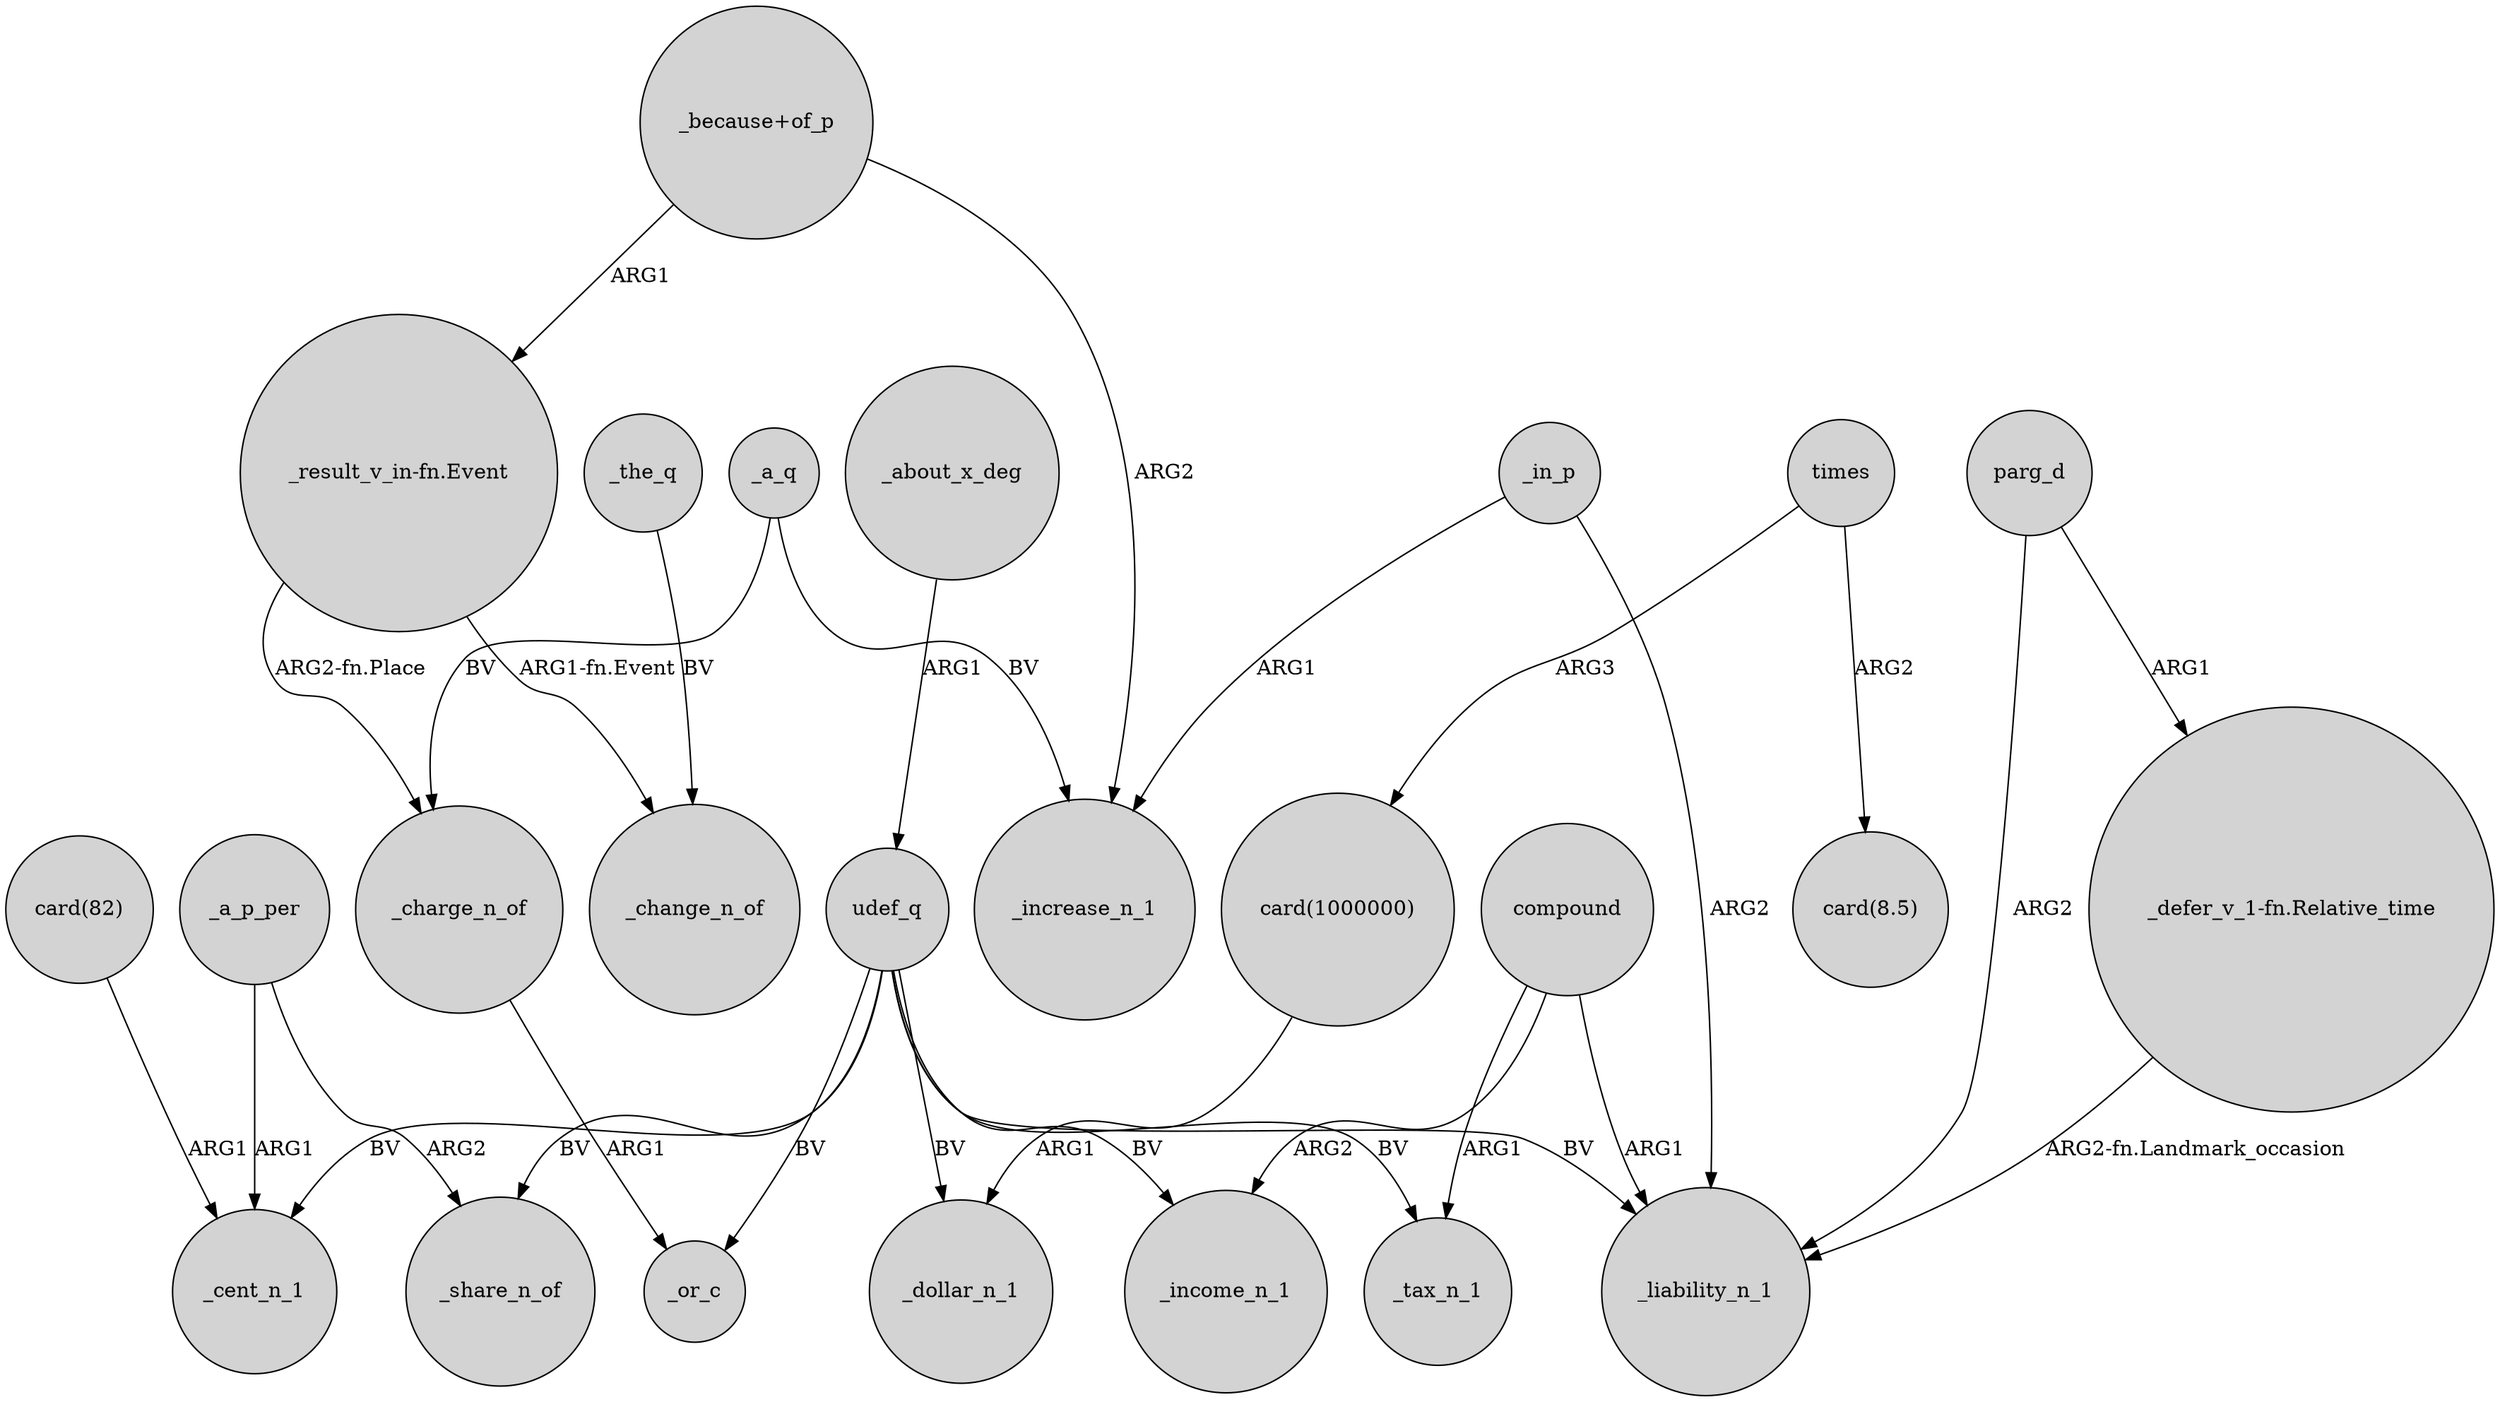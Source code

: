 digraph {
	node [shape=circle style=filled]
	"_result_v_in-fn.Event" -> _charge_n_of [label="ARG2-fn.Place"]
	_a_p_per -> _cent_n_1 [label=ARG1]
	udef_q -> _income_n_1 [label=BV]
	"card(82)" -> _cent_n_1 [label=ARG1]
	udef_q -> _liability_n_1 [label=BV]
	times -> "card(1000000)" [label=ARG3]
	udef_q -> _tax_n_1 [label=BV]
	_a_q -> _charge_n_of [label=BV]
	"_because+of_p" -> "_result_v_in-fn.Event" [label=ARG1]
	"_because+of_p" -> _increase_n_1 [label=ARG2]
	udef_q -> _cent_n_1 [label=BV]
	udef_q -> _or_c [label=BV]
	_about_x_deg -> udef_q [label=ARG1]
	"_defer_v_1-fn.Relative_time" -> _liability_n_1 [label="ARG2-fn.Landmark_occasion"]
	_a_p_per -> _share_n_of [label=ARG2]
	times -> "card(8.5)" [label=ARG2]
	udef_q -> _share_n_of [label=BV]
	compound -> _tax_n_1 [label=ARG1]
	udef_q -> _dollar_n_1 [label=BV]
	_the_q -> _change_n_of [label=BV]
	"card(1000000)" -> _dollar_n_1 [label=ARG1]
	parg_d -> _liability_n_1 [label=ARG2]
	compound -> _liability_n_1 [label=ARG1]
	_a_q -> _increase_n_1 [label=BV]
	parg_d -> "_defer_v_1-fn.Relative_time" [label=ARG1]
	_charge_n_of -> _or_c [label=ARG1]
	compound -> _income_n_1 [label=ARG2]
	_in_p -> _liability_n_1 [label=ARG2]
	_in_p -> _increase_n_1 [label=ARG1]
	"_result_v_in-fn.Event" -> _change_n_of [label="ARG1-fn.Event"]
}
